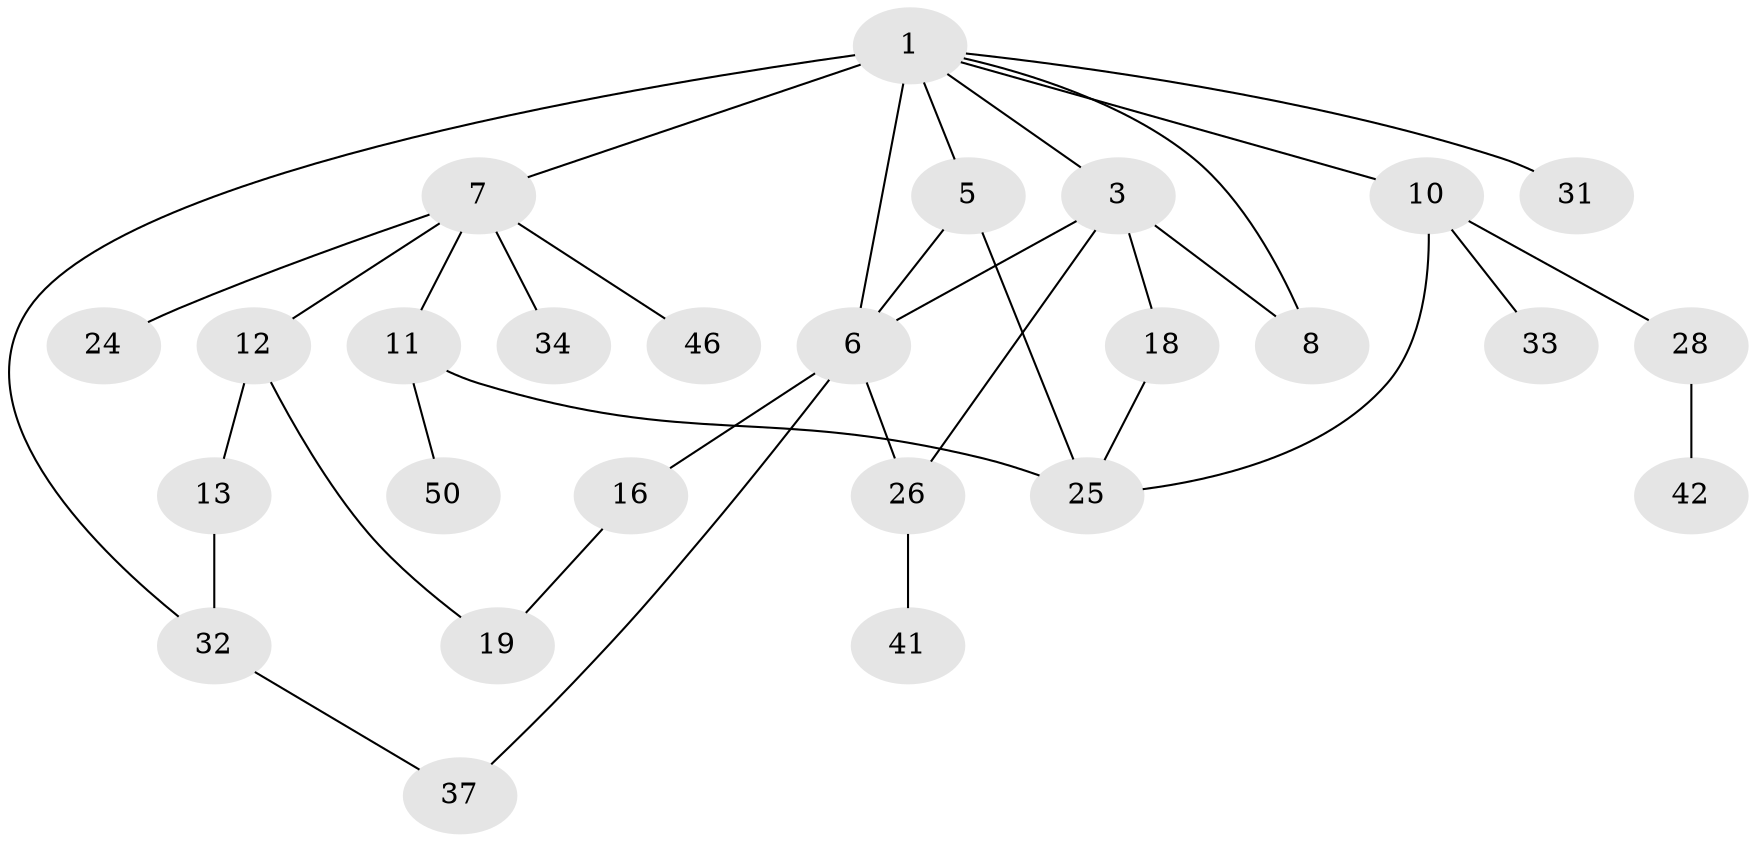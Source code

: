 // original degree distribution, {4: 0.09433962264150944, 6: 0.03773584905660377, 5: 0.03773584905660377, 2: 0.37735849056603776, 3: 0.20754716981132076, 1: 0.24528301886792453}
// Generated by graph-tools (version 1.1) at 2025/13/03/09/25 04:13:34]
// undirected, 26 vertices, 35 edges
graph export_dot {
graph [start="1"]
  node [color=gray90,style=filled];
  1 [super="+2+14+4"];
  3;
  5;
  6 [super="+35+17+23+29"];
  7 [super="+9"];
  8;
  10 [super="+15+52+20"];
  11;
  12;
  13 [super="+51"];
  16;
  18;
  19 [super="+22"];
  24;
  25 [super="+36+39+53"];
  26 [super="+30"];
  28;
  31;
  32 [super="+40"];
  33;
  34;
  37;
  41;
  42;
  46;
  50;
  1 -- 7;
  1 -- 32;
  1 -- 3;
  1 -- 5;
  1 -- 6 [weight=3];
  1 -- 10;
  1 -- 8;
  1 -- 31;
  3 -- 8;
  3 -- 18;
  3 -- 26;
  3 -- 6;
  5 -- 6;
  5 -- 25;
  6 -- 16;
  6 -- 26;
  6 -- 37;
  7 -- 12;
  7 -- 34;
  7 -- 46;
  7 -- 24;
  7 -- 11;
  10 -- 33;
  10 -- 25;
  10 -- 28;
  11 -- 50;
  11 -- 25;
  12 -- 13;
  12 -- 19;
  13 -- 32;
  16 -- 19;
  18 -- 25;
  26 -- 41;
  28 -- 42;
  32 -- 37;
}
